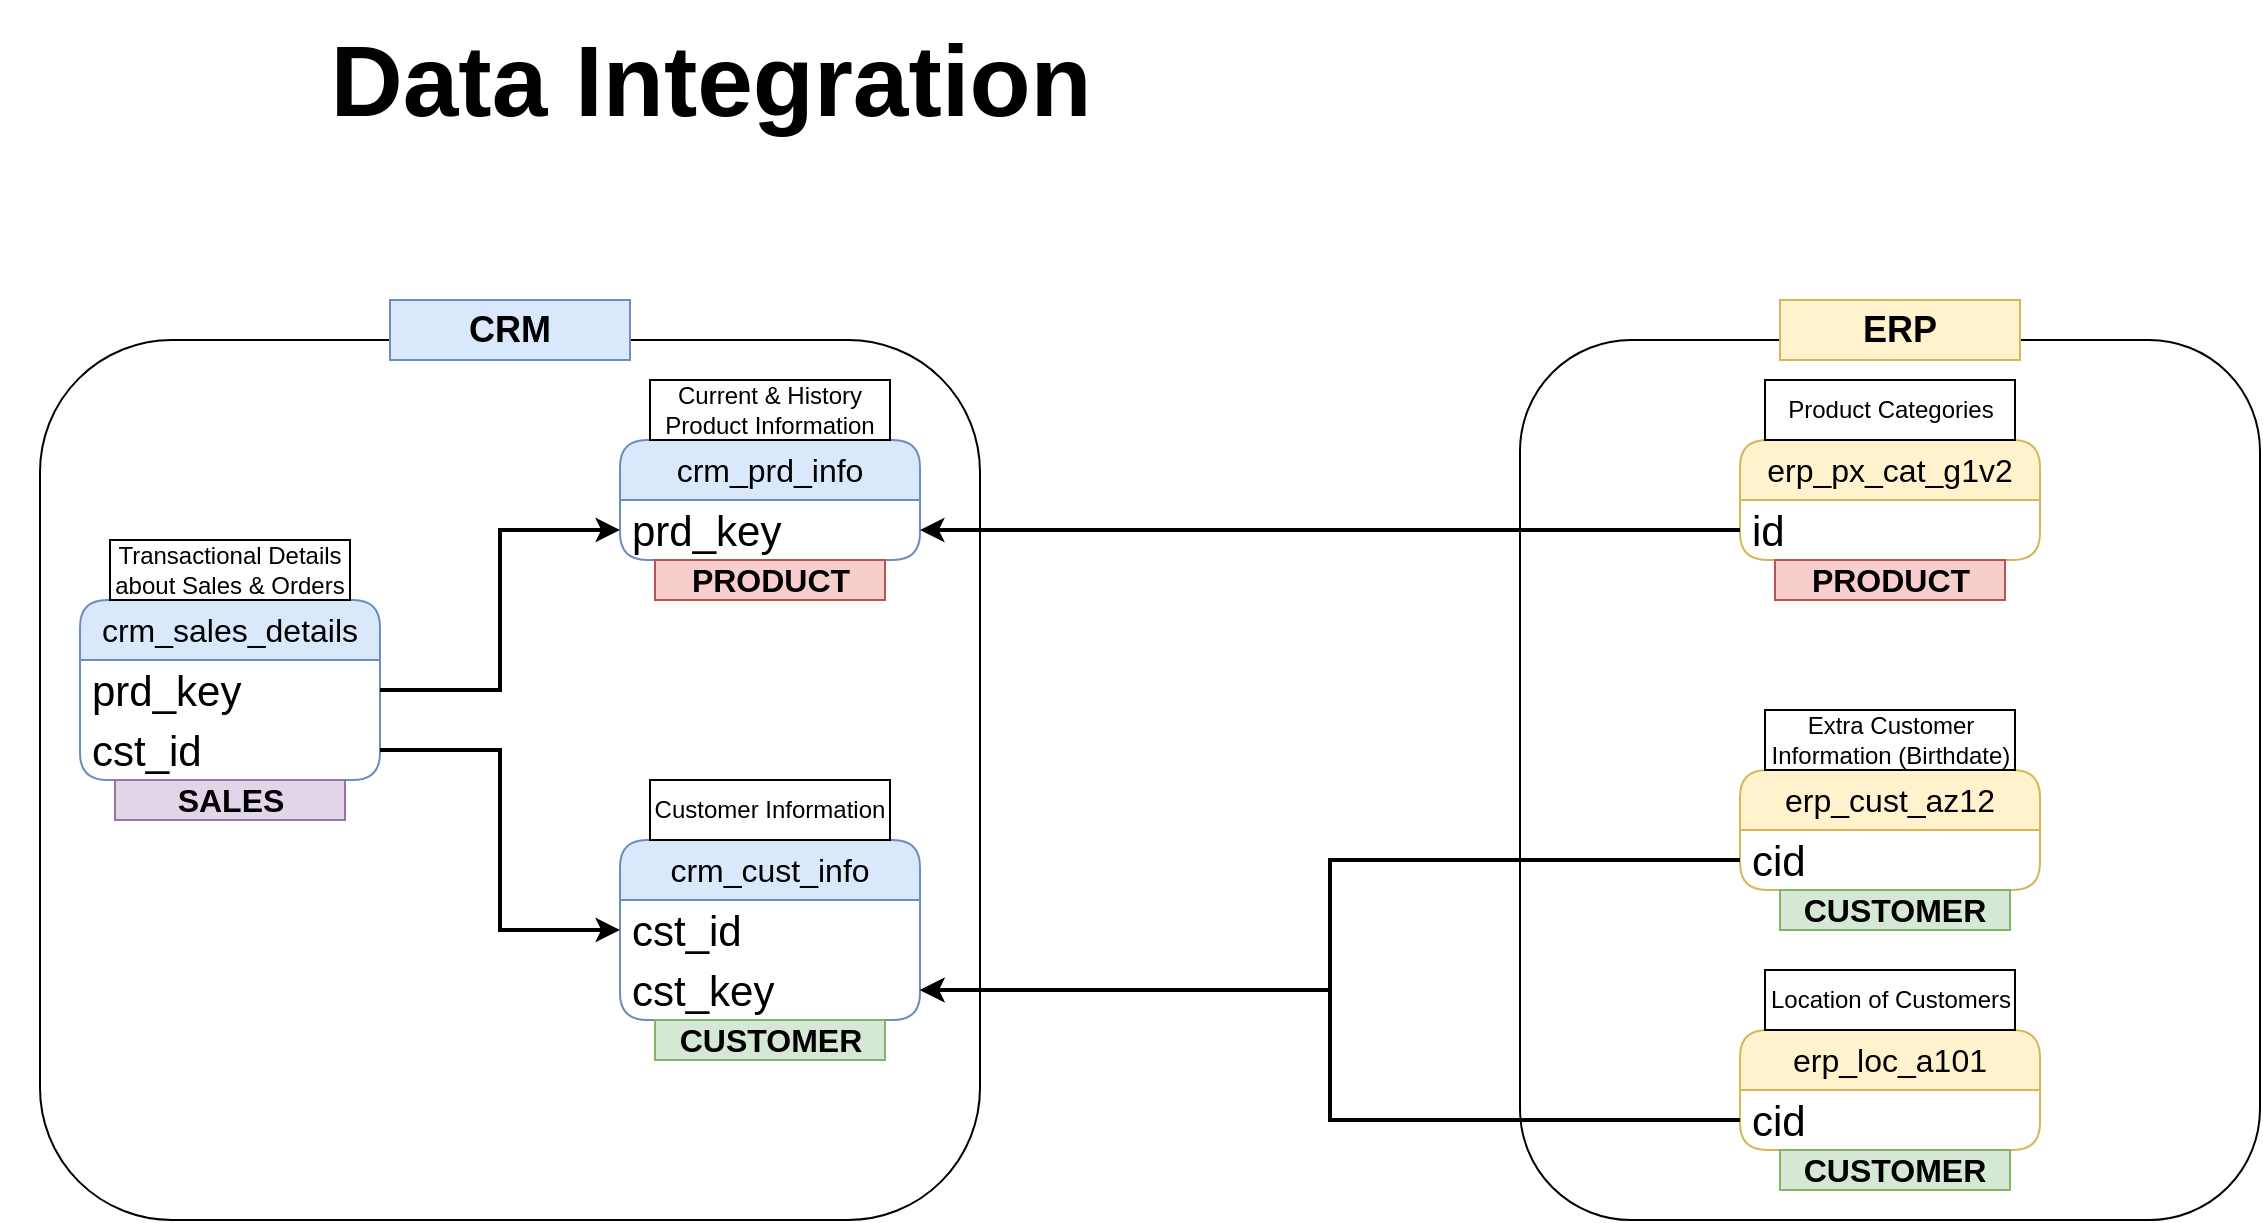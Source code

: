 <mxfile version="26.0.16">
  <diagram name="Strona-1" id="xyKVvlC9_oclY6Eb7kUZ">
    <mxGraphModel dx="1434" dy="836" grid="1" gridSize="10" guides="1" tooltips="1" connect="1" arrows="1" fold="1" page="1" pageScale="1" pageWidth="827" pageHeight="1169" math="0" shadow="0">
      <root>
        <mxCell id="0" />
        <mxCell id="1" parent="0" />
        <mxCell id="pdRzxExa04DkaUdBqO0q-32" value="" style="rounded=1;whiteSpace=wrap;html=1;fillColor=none;" parent="1" vertex="1">
          <mxGeometry x="770" y="300" width="370" height="440" as="geometry" />
        </mxCell>
        <mxCell id="pdRzxExa04DkaUdBqO0q-30" value="" style="rounded=1;whiteSpace=wrap;html=1;fillColor=none;" parent="1" vertex="1">
          <mxGeometry x="30" y="300" width="470" height="440" as="geometry" />
        </mxCell>
        <mxCell id="pdRzxExa04DkaUdBqO0q-1" value="&lt;font style=&quot;font-size: 16px;&quot;&gt;crm_cust_info&lt;/font&gt;" style="swimlane;fontStyle=0;childLayout=stackLayout;horizontal=1;startSize=30;horizontalStack=0;resizeParent=1;resizeParentMax=0;resizeLast=0;collapsible=1;marginBottom=0;whiteSpace=wrap;html=1;fillColor=#dae8fc;strokeColor=#6c8ebf;rounded=1;" parent="1" vertex="1">
          <mxGeometry x="320" y="550" width="150" height="90" as="geometry" />
        </mxCell>
        <mxCell id="pdRzxExa04DkaUdBqO0q-2" value="&lt;font style=&quot;font-size: 21px;&quot;&gt;cst_id&lt;/font&gt;" style="text;strokeColor=none;fillColor=none;align=left;verticalAlign=middle;spacingLeft=4;spacingRight=4;overflow=hidden;points=[[0,0.5],[1,0.5]];portConstraint=eastwest;rotatable=0;whiteSpace=wrap;html=1;rounded=0;" parent="pdRzxExa04DkaUdBqO0q-1" vertex="1">
          <mxGeometry y="30" width="150" height="30" as="geometry" />
        </mxCell>
        <mxCell id="pdRzxExa04DkaUdBqO0q-20" value="&lt;font style=&quot;font-size: 21px;&quot;&gt;cst_key&lt;/font&gt;" style="text;strokeColor=none;fillColor=none;align=left;verticalAlign=middle;spacingLeft=4;spacingRight=4;overflow=hidden;points=[[0,0.5],[1,0.5]];portConstraint=eastwest;rotatable=0;whiteSpace=wrap;html=1;rounded=0;" parent="pdRzxExa04DkaUdBqO0q-1" vertex="1">
          <mxGeometry y="60" width="150" height="30" as="geometry" />
        </mxCell>
        <mxCell id="pdRzxExa04DkaUdBqO0q-5" value="Customer Information" style="rounded=0;whiteSpace=wrap;html=1;" parent="1" vertex="1">
          <mxGeometry x="335" y="520" width="120" height="30" as="geometry" />
        </mxCell>
        <mxCell id="pdRzxExa04DkaUdBqO0q-6" value="&lt;font style=&quot;font-size: 16px;&quot;&gt;crm_prd_info&lt;/font&gt;" style="swimlane;fontStyle=0;childLayout=stackLayout;horizontal=1;startSize=30;horizontalStack=0;resizeParent=1;resizeParentMax=0;resizeLast=0;collapsible=1;marginBottom=0;whiteSpace=wrap;html=1;fillColor=#dae8fc;strokeColor=#6c8ebf;rounded=1;" parent="1" vertex="1">
          <mxGeometry x="320" y="350" width="150" height="60" as="geometry" />
        </mxCell>
        <mxCell id="pdRzxExa04DkaUdBqO0q-7" value="&lt;font style=&quot;font-size: 21px;&quot;&gt;prd_key&lt;/font&gt;" style="text;strokeColor=none;fillColor=none;align=left;verticalAlign=middle;spacingLeft=4;spacingRight=4;overflow=hidden;points=[[0,0.5],[1,0.5]];portConstraint=eastwest;rotatable=0;whiteSpace=wrap;html=1;rounded=0;" parent="pdRzxExa04DkaUdBqO0q-6" vertex="1">
          <mxGeometry y="30" width="150" height="30" as="geometry" />
        </mxCell>
        <mxCell id="pdRzxExa04DkaUdBqO0q-8" value="Current &amp;amp; History Product Information" style="rounded=0;whiteSpace=wrap;html=1;" parent="1" vertex="1">
          <mxGeometry x="335" y="320" width="120" height="30" as="geometry" />
        </mxCell>
        <mxCell id="pdRzxExa04DkaUdBqO0q-9" value="&lt;font style=&quot;font-size: 16px;&quot;&gt;crm_sales_details&lt;/font&gt;" style="swimlane;fontStyle=0;childLayout=stackLayout;horizontal=1;startSize=30;horizontalStack=0;resizeParent=1;resizeParentMax=0;resizeLast=0;collapsible=1;marginBottom=0;whiteSpace=wrap;html=1;fillColor=#dae8fc;strokeColor=#6c8ebf;rounded=1;" parent="1" vertex="1">
          <mxGeometry x="50" y="430" width="150" height="90" as="geometry" />
        </mxCell>
        <mxCell id="pdRzxExa04DkaUdBqO0q-10" value="&lt;font style=&quot;font-size: 21px;&quot;&gt;prd_key&lt;/font&gt;" style="text;strokeColor=none;fillColor=none;align=left;verticalAlign=middle;spacingLeft=4;spacingRight=4;overflow=hidden;points=[[0,0.5],[1,0.5]];portConstraint=eastwest;rotatable=0;whiteSpace=wrap;html=1;rounded=0;" parent="pdRzxExa04DkaUdBqO0q-9" vertex="1">
          <mxGeometry y="30" width="150" height="30" as="geometry" />
        </mxCell>
        <mxCell id="pdRzxExa04DkaUdBqO0q-12" value="&lt;span style=&quot;font-size: 21px;&quot;&gt;cst_id&lt;/span&gt;" style="text;strokeColor=none;fillColor=none;align=left;verticalAlign=middle;spacingLeft=4;spacingRight=4;overflow=hidden;points=[[0,0.5],[1,0.5]];portConstraint=eastwest;rotatable=0;whiteSpace=wrap;html=1;rounded=0;" parent="pdRzxExa04DkaUdBqO0q-9" vertex="1">
          <mxGeometry y="60" width="150" height="30" as="geometry" />
        </mxCell>
        <mxCell id="pdRzxExa04DkaUdBqO0q-11" value="Transactional Details about Sales &amp;amp; Orders" style="rounded=0;whiteSpace=wrap;html=1;" parent="1" vertex="1">
          <mxGeometry x="65" y="400" width="120" height="30" as="geometry" />
        </mxCell>
        <mxCell id="pdRzxExa04DkaUdBqO0q-13" style="edgeStyle=orthogonalEdgeStyle;rounded=0;orthogonalLoop=1;jettySize=auto;html=1;strokeWidth=2;" parent="1" source="pdRzxExa04DkaUdBqO0q-12" target="pdRzxExa04DkaUdBqO0q-2" edge="1">
          <mxGeometry relative="1" as="geometry" />
        </mxCell>
        <mxCell id="pdRzxExa04DkaUdBqO0q-15" style="edgeStyle=orthogonalEdgeStyle;rounded=0;orthogonalLoop=1;jettySize=auto;html=1;entryX=0;entryY=0.5;entryDx=0;entryDy=0;strokeWidth=2;" parent="1" source="pdRzxExa04DkaUdBqO0q-10" target="pdRzxExa04DkaUdBqO0q-7" edge="1">
          <mxGeometry relative="1" as="geometry" />
        </mxCell>
        <mxCell id="pdRzxExa04DkaUdBqO0q-17" value="&lt;span style=&quot;font-size: 16px;&quot;&gt;erp_cust_az12&lt;/span&gt;" style="swimlane;fontStyle=0;childLayout=stackLayout;horizontal=1;startSize=30;horizontalStack=0;resizeParent=1;resizeParentMax=0;resizeLast=0;collapsible=1;marginBottom=0;whiteSpace=wrap;html=1;fillColor=#fff2cc;strokeColor=#d6b656;rounded=1;" parent="1" vertex="1">
          <mxGeometry x="880" y="515" width="150" height="60" as="geometry" />
        </mxCell>
        <mxCell id="pdRzxExa04DkaUdBqO0q-18" value="&lt;font style=&quot;font-size: 21px;&quot;&gt;cid&lt;/font&gt;" style="text;strokeColor=none;fillColor=none;align=left;verticalAlign=middle;spacingLeft=4;spacingRight=4;overflow=hidden;points=[[0,0.5],[1,0.5]];portConstraint=eastwest;rotatable=0;whiteSpace=wrap;html=1;rounded=0;" parent="pdRzxExa04DkaUdBqO0q-17" vertex="1">
          <mxGeometry y="30" width="150" height="30" as="geometry" />
        </mxCell>
        <mxCell id="pdRzxExa04DkaUdBqO0q-19" value="Extra Customer Information (Birthdate)" style="rounded=0;whiteSpace=wrap;html=1;" parent="1" vertex="1">
          <mxGeometry x="892.5" y="485" width="125" height="30" as="geometry" />
        </mxCell>
        <mxCell id="pdRzxExa04DkaUdBqO0q-21" style="edgeStyle=orthogonalEdgeStyle;rounded=0;orthogonalLoop=1;jettySize=auto;html=1;entryX=1;entryY=0.5;entryDx=0;entryDy=0;strokeWidth=2;" parent="1" source="pdRzxExa04DkaUdBqO0q-18" target="pdRzxExa04DkaUdBqO0q-20" edge="1">
          <mxGeometry relative="1" as="geometry" />
        </mxCell>
        <mxCell id="pdRzxExa04DkaUdBqO0q-22" value="&lt;span style=&quot;font-size: 16px;&quot;&gt;erp_loc_a101&lt;/span&gt;" style="swimlane;fontStyle=0;childLayout=stackLayout;horizontal=1;startSize=30;horizontalStack=0;resizeParent=1;resizeParentMax=0;resizeLast=0;collapsible=1;marginBottom=0;whiteSpace=wrap;html=1;fillColor=#fff2cc;strokeColor=#d6b656;rounded=1;" parent="1" vertex="1">
          <mxGeometry x="880" y="645" width="150" height="60" as="geometry" />
        </mxCell>
        <mxCell id="pdRzxExa04DkaUdBqO0q-23" value="&lt;font style=&quot;font-size: 21px;&quot;&gt;cid&lt;/font&gt;" style="text;strokeColor=none;fillColor=none;align=left;verticalAlign=middle;spacingLeft=4;spacingRight=4;overflow=hidden;points=[[0,0.5],[1,0.5]];portConstraint=eastwest;rotatable=0;whiteSpace=wrap;html=1;rounded=0;" parent="pdRzxExa04DkaUdBqO0q-22" vertex="1">
          <mxGeometry y="30" width="150" height="30" as="geometry" />
        </mxCell>
        <mxCell id="pdRzxExa04DkaUdBqO0q-24" value="Location of Customers" style="rounded=0;whiteSpace=wrap;html=1;" parent="1" vertex="1">
          <mxGeometry x="892.5" y="615" width="125" height="30" as="geometry" />
        </mxCell>
        <mxCell id="pdRzxExa04DkaUdBqO0q-25" style="edgeStyle=orthogonalEdgeStyle;rounded=0;orthogonalLoop=1;jettySize=auto;html=1;entryX=1;entryY=0.5;entryDx=0;entryDy=0;strokeWidth=2;" parent="1" source="pdRzxExa04DkaUdBqO0q-23" target="pdRzxExa04DkaUdBqO0q-20" edge="1">
          <mxGeometry relative="1" as="geometry" />
        </mxCell>
        <mxCell id="pdRzxExa04DkaUdBqO0q-26" value="&lt;span style=&quot;font-size: 16px;&quot;&gt;erp_px_cat_g1v2&lt;/span&gt;" style="swimlane;fontStyle=0;childLayout=stackLayout;horizontal=1;startSize=30;horizontalStack=0;resizeParent=1;resizeParentMax=0;resizeLast=0;collapsible=1;marginBottom=0;whiteSpace=wrap;html=1;fillColor=#fff2cc;strokeColor=#d6b656;rounded=1;" parent="1" vertex="1">
          <mxGeometry x="880" y="350" width="150" height="60" as="geometry" />
        </mxCell>
        <mxCell id="pdRzxExa04DkaUdBqO0q-27" value="&lt;font style=&quot;font-size: 21px;&quot;&gt;id&lt;/font&gt;" style="text;strokeColor=none;fillColor=none;align=left;verticalAlign=middle;spacingLeft=4;spacingRight=4;overflow=hidden;points=[[0,0.5],[1,0.5]];portConstraint=eastwest;rotatable=0;whiteSpace=wrap;html=1;rounded=0;" parent="pdRzxExa04DkaUdBqO0q-26" vertex="1">
          <mxGeometry y="30" width="150" height="30" as="geometry" />
        </mxCell>
        <mxCell id="pdRzxExa04DkaUdBqO0q-28" value="Product Categories" style="rounded=0;whiteSpace=wrap;html=1;" parent="1" vertex="1">
          <mxGeometry x="892.5" y="320" width="125" height="30" as="geometry" />
        </mxCell>
        <mxCell id="pdRzxExa04DkaUdBqO0q-29" style="edgeStyle=orthogonalEdgeStyle;rounded=0;orthogonalLoop=1;jettySize=auto;html=1;entryX=1;entryY=0.5;entryDx=0;entryDy=0;strokeWidth=2;" parent="1" source="pdRzxExa04DkaUdBqO0q-27" target="pdRzxExa04DkaUdBqO0q-7" edge="1">
          <mxGeometry relative="1" as="geometry" />
        </mxCell>
        <mxCell id="pdRzxExa04DkaUdBqO0q-31" value="&lt;b&gt;&lt;font style=&quot;font-size: 18px;&quot;&gt;CRM&lt;/font&gt;&lt;/b&gt;" style="rounded=0;whiteSpace=wrap;html=1;fillColor=#dae8fc;strokeColor=#6c8ebf;" parent="1" vertex="1">
          <mxGeometry x="205" y="280" width="120" height="30" as="geometry" />
        </mxCell>
        <mxCell id="pdRzxExa04DkaUdBqO0q-33" value="&lt;b&gt;&lt;font style=&quot;font-size: 18px;&quot;&gt;ERP&lt;/font&gt;&lt;/b&gt;" style="rounded=0;whiteSpace=wrap;html=1;fillColor=#fff2cc;strokeColor=#d6b656;" parent="1" vertex="1">
          <mxGeometry x="900" y="280" width="120" height="30" as="geometry" />
        </mxCell>
        <mxCell id="2f_HQ7LL11DcvCSeBe7P-1" value="&lt;font style=&quot;font-size: 16px;&quot;&gt;&lt;b&gt;PRODUCT&lt;/b&gt;&lt;/font&gt;" style="rounded=0;whiteSpace=wrap;html=1;fillColor=#f8cecc;strokeColor=#b85450;" parent="1" vertex="1">
          <mxGeometry x="337.5" y="410" width="115" height="20" as="geometry" />
        </mxCell>
        <mxCell id="2f_HQ7LL11DcvCSeBe7P-2" value="&lt;font style=&quot;font-size: 16px;&quot;&gt;&lt;b&gt;PRODUCT&lt;/b&gt;&lt;/font&gt;" style="rounded=0;whiteSpace=wrap;html=1;fillColor=#f8cecc;strokeColor=#b85450;" parent="1" vertex="1">
          <mxGeometry x="897.5" y="410" width="115" height="20" as="geometry" />
        </mxCell>
        <mxCell id="2f_HQ7LL11DcvCSeBe7P-3" value="&lt;font style=&quot;font-size: 16px;&quot;&gt;&lt;b&gt;CUSTOMER&lt;/b&gt;&lt;/font&gt;" style="rounded=0;whiteSpace=wrap;html=1;fillColor=#d5e8d4;strokeColor=#82b366;" parent="1" vertex="1">
          <mxGeometry x="337.5" y="640" width="115" height="20" as="geometry" />
        </mxCell>
        <mxCell id="2f_HQ7LL11DcvCSeBe7P-4" value="&lt;font style=&quot;font-size: 16px;&quot;&gt;&lt;b&gt;CUSTOMER&lt;/b&gt;&lt;/font&gt;" style="rounded=0;whiteSpace=wrap;html=1;fillColor=#d5e8d4;strokeColor=#82b366;" parent="1" vertex="1">
          <mxGeometry x="900" y="575" width="115" height="20" as="geometry" />
        </mxCell>
        <mxCell id="2f_HQ7LL11DcvCSeBe7P-5" value="&lt;font style=&quot;font-size: 16px;&quot;&gt;&lt;b&gt;CUSTOMER&lt;/b&gt;&lt;/font&gt;" style="rounded=0;whiteSpace=wrap;html=1;fillColor=#d5e8d4;strokeColor=#82b366;" parent="1" vertex="1">
          <mxGeometry x="900" y="705" width="115" height="20" as="geometry" />
        </mxCell>
        <mxCell id="2f_HQ7LL11DcvCSeBe7P-6" value="&lt;font style=&quot;font-size: 16px;&quot;&gt;&lt;b&gt;SALES&lt;/b&gt;&lt;/font&gt;" style="rounded=0;whiteSpace=wrap;html=1;fillColor=#e1d5e7;strokeColor=#9673a6;" parent="1" vertex="1">
          <mxGeometry x="67.5" y="520" width="115" height="20" as="geometry" />
        </mxCell>
        <mxCell id="2f_HQ7LL11DcvCSeBe7P-7" value="&lt;font&gt;Data Integration&amp;nbsp;&lt;/font&gt;" style="text;html=1;align=center;verticalAlign=middle;whiteSpace=wrap;rounded=0;fontSize=50;fontStyle=1" parent="1" vertex="1">
          <mxGeometry x="10" y="130" width="725" height="80" as="geometry" />
        </mxCell>
      </root>
    </mxGraphModel>
  </diagram>
</mxfile>

